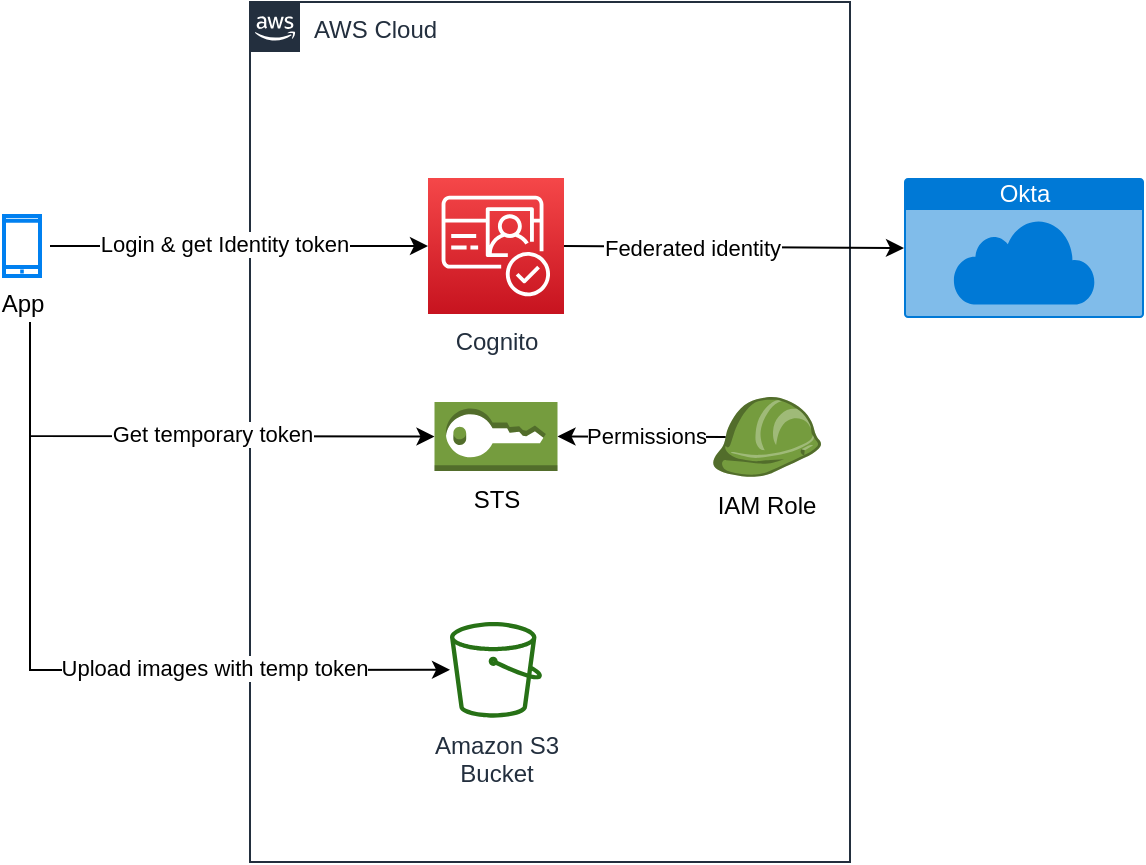 <mxfile version="20.3.6" type="github">
  <diagram id="Ht1M8jgEwFfnCIfOTk4-" name="Page-1">
    <mxGraphModel dx="1186" dy="1566" grid="1" gridSize="10" guides="1" tooltips="1" connect="1" arrows="1" fold="1" page="1" pageScale="1" pageWidth="1169" pageHeight="827" math="0" shadow="0">
      <root>
        <mxCell id="0" />
        <mxCell id="1" parent="0" />
        <mxCell id="UEzPUAAOIrF-is8g5C7q-175" value="AWS Cloud" style="points=[[0,0],[0.25,0],[0.5,0],[0.75,0],[1,0],[1,0.25],[1,0.5],[1,0.75],[1,1],[0.75,1],[0.5,1],[0.25,1],[0,1],[0,0.75],[0,0.5],[0,0.25]];outlineConnect=0;gradientColor=none;html=1;whiteSpace=wrap;fontSize=12;fontStyle=0;shape=mxgraph.aws4.group;grIcon=mxgraph.aws4.group_aws_cloud_alt;strokeColor=#232F3E;fillColor=none;verticalAlign=top;align=left;spacingLeft=30;fontColor=#232F3E;dashed=0;labelBackgroundColor=#ffffff;container=1;pointerEvents=0;collapsible=0;recursiveResize=0;" parent="1" vertex="1">
          <mxGeometry x="180" y="-760" width="300" height="430" as="geometry" />
        </mxCell>
        <mxCell id="UEzPUAAOIrF-is8g5C7q-177" value="Amazon S3&lt;br&gt;Bucket&lt;br&gt;" style="outlineConnect=0;fontColor=#232F3E;gradientColor=none;fillColor=#277116;strokeColor=none;dashed=0;verticalLabelPosition=bottom;verticalAlign=top;align=center;html=1;fontSize=12;fontStyle=0;aspect=fixed;pointerEvents=1;shape=mxgraph.aws4.bucket;labelBackgroundColor=#ffffff;" parent="UEzPUAAOIrF-is8g5C7q-175" vertex="1">
          <mxGeometry x="100" y="310" width="46" height="47.84" as="geometry" />
        </mxCell>
        <mxCell id="2PWywRzI_pJvUjOUBQNe-2" value="Cognito" style="sketch=0;points=[[0,0,0],[0.25,0,0],[0.5,0,0],[0.75,0,0],[1,0,0],[0,1,0],[0.25,1,0],[0.5,1,0],[0.75,1,0],[1,1,0],[0,0.25,0],[0,0.5,0],[0,0.75,0],[1,0.25,0],[1,0.5,0],[1,0.75,0]];outlineConnect=0;fontColor=#232F3E;gradientColor=#F54749;gradientDirection=north;fillColor=#C7131F;strokeColor=#ffffff;dashed=0;verticalLabelPosition=bottom;verticalAlign=top;align=center;html=1;fontSize=12;fontStyle=0;aspect=fixed;shape=mxgraph.aws4.resourceIcon;resIcon=mxgraph.aws4.cognito;" parent="UEzPUAAOIrF-is8g5C7q-175" vertex="1">
          <mxGeometry x="89" y="88" width="68" height="68" as="geometry" />
        </mxCell>
        <mxCell id="2PWywRzI_pJvUjOUBQNe-3" value="Okta" style="html=1;strokeColor=none;fillColor=#0079D6;labelPosition=center;verticalLabelPosition=middle;verticalAlign=top;align=center;fontSize=12;outlineConnect=0;spacingTop=-6;fontColor=#FFFFFF;sketch=0;shape=mxgraph.sitemap.cloud;" parent="UEzPUAAOIrF-is8g5C7q-175" vertex="1">
          <mxGeometry x="327" y="88" width="120" height="70" as="geometry" />
        </mxCell>
        <mxCell id="2PWywRzI_pJvUjOUBQNe-4" value="STS" style="outlineConnect=0;dashed=0;verticalLabelPosition=bottom;verticalAlign=top;align=center;html=1;shape=mxgraph.aws3.sts;fillColor=#759C3E;gradientColor=none;" parent="UEzPUAAOIrF-is8g5C7q-175" vertex="1">
          <mxGeometry x="92.25" y="200" width="61.5" height="34.5" as="geometry" />
        </mxCell>
        <mxCell id="2PWywRzI_pJvUjOUBQNe-5" value="" style="endArrow=classic;html=1;rounded=0;exitX=1;exitY=0.5;exitDx=0;exitDy=0;exitPerimeter=0;entryX=0;entryY=0.5;entryDx=0;entryDy=0;entryPerimeter=0;" parent="UEzPUAAOIrF-is8g5C7q-175" source="2PWywRzI_pJvUjOUBQNe-2" target="2PWywRzI_pJvUjOUBQNe-3" edge="1">
          <mxGeometry width="50" height="50" relative="1" as="geometry">
            <mxPoint x="250" y="310" as="sourcePoint" />
            <mxPoint x="300" y="260" as="targetPoint" />
          </mxGeometry>
        </mxCell>
        <mxCell id="2PWywRzI_pJvUjOUBQNe-6" value="Federated identity" style="edgeLabel;html=1;align=center;verticalAlign=middle;resizable=0;points=[];" parent="2PWywRzI_pJvUjOUBQNe-5" vertex="1" connectable="0">
          <mxGeometry x="-0.252" relative="1" as="geometry">
            <mxPoint as="offset" />
          </mxGeometry>
        </mxCell>
        <mxCell id="2PWywRzI_pJvUjOUBQNe-12" value="IAM Role" style="outlineConnect=0;dashed=0;verticalLabelPosition=bottom;verticalAlign=top;align=center;html=1;shape=mxgraph.aws3.role;fillColor=#759C3E;gradientColor=none;" parent="UEzPUAAOIrF-is8g5C7q-175" vertex="1">
          <mxGeometry x="231" y="197.5" width="54.5" height="40" as="geometry" />
        </mxCell>
        <mxCell id="2PWywRzI_pJvUjOUBQNe-13" value="" style="endArrow=classic;html=1;rounded=0;exitX=0.125;exitY=0.5;exitDx=0;exitDy=0;exitPerimeter=0;entryX=1;entryY=0.5;entryDx=0;entryDy=0;entryPerimeter=0;" parent="UEzPUAAOIrF-is8g5C7q-175" source="2PWywRzI_pJvUjOUBQNe-12" target="2PWywRzI_pJvUjOUBQNe-4" edge="1">
          <mxGeometry width="50" height="50" relative="1" as="geometry">
            <mxPoint x="130" y="310" as="sourcePoint" />
            <mxPoint x="180" y="260" as="targetPoint" />
          </mxGeometry>
        </mxCell>
        <mxCell id="2PWywRzI_pJvUjOUBQNe-14" value="Permissions" style="edgeLabel;html=1;align=center;verticalAlign=middle;resizable=0;points=[];" parent="2PWywRzI_pJvUjOUBQNe-13" vertex="1" connectable="0">
          <mxGeometry x="0.145" y="-1" relative="1" as="geometry">
            <mxPoint x="8" as="offset" />
          </mxGeometry>
        </mxCell>
        <mxCell id="2PWywRzI_pJvUjOUBQNe-7" value="App" style="html=1;verticalLabelPosition=bottom;align=center;labelBackgroundColor=#ffffff;verticalAlign=top;strokeWidth=2;strokeColor=#0080F0;shadow=0;dashed=0;shape=mxgraph.ios7.icons.smartphone;" parent="1" vertex="1">
          <mxGeometry x="57" y="-653" width="18" height="30" as="geometry" />
        </mxCell>
        <mxCell id="2PWywRzI_pJvUjOUBQNe-8" value="" style="endArrow=classic;html=1;rounded=0;entryX=0;entryY=0.5;entryDx=0;entryDy=0;entryPerimeter=0;" parent="1" target="2PWywRzI_pJvUjOUBQNe-2" edge="1">
          <mxGeometry width="50" height="50" relative="1" as="geometry">
            <mxPoint x="80" y="-638" as="sourcePoint" />
            <mxPoint x="180" y="-660" as="targetPoint" />
          </mxGeometry>
        </mxCell>
        <mxCell id="2PWywRzI_pJvUjOUBQNe-9" value="Login &amp;amp; get Identity token" style="edgeLabel;html=1;align=center;verticalAlign=middle;resizable=0;points=[];" parent="2PWywRzI_pJvUjOUBQNe-8" vertex="1" connectable="0">
          <mxGeometry x="-0.243" y="1" relative="1" as="geometry">
            <mxPoint x="15" as="offset" />
          </mxGeometry>
        </mxCell>
        <mxCell id="2PWywRzI_pJvUjOUBQNe-10" value="" style="endArrow=classic;html=1;rounded=0;entryX=0;entryY=0.5;entryDx=0;entryDy=0;entryPerimeter=0;" parent="1" target="2PWywRzI_pJvUjOUBQNe-4" edge="1">
          <mxGeometry width="50" height="50" relative="1" as="geometry">
            <mxPoint x="70" y="-600" as="sourcePoint" />
            <mxPoint x="140" y="-590" as="targetPoint" />
            <Array as="points">
              <mxPoint x="70" y="-543" />
            </Array>
          </mxGeometry>
        </mxCell>
        <mxCell id="2PWywRzI_pJvUjOUBQNe-11" value="Get temporary token" style="edgeLabel;html=1;align=center;verticalAlign=middle;resizable=0;points=[];" parent="2PWywRzI_pJvUjOUBQNe-10" vertex="1" connectable="0">
          <mxGeometry x="0.142" y="1" relative="1" as="geometry">
            <mxPoint as="offset" />
          </mxGeometry>
        </mxCell>
        <mxCell id="ECQCYkrCmynlk6QtwJKG-1" value="" style="endArrow=classic;html=1;rounded=0;" edge="1" parent="1" target="UEzPUAAOIrF-is8g5C7q-177">
          <mxGeometry width="50" height="50" relative="1" as="geometry">
            <mxPoint x="70" y="-600" as="sourcePoint" />
            <mxPoint x="160" y="-480" as="targetPoint" />
            <Array as="points">
              <mxPoint x="70" y="-426" />
            </Array>
          </mxGeometry>
        </mxCell>
        <mxCell id="ECQCYkrCmynlk6QtwJKG-2" value="Upload images with temp token" style="edgeLabel;html=1;align=center;verticalAlign=middle;resizable=0;points=[];" vertex="1" connectable="0" parent="ECQCYkrCmynlk6QtwJKG-1">
          <mxGeometry x="0.385" y="1" relative="1" as="geometry">
            <mxPoint as="offset" />
          </mxGeometry>
        </mxCell>
      </root>
    </mxGraphModel>
  </diagram>
</mxfile>
